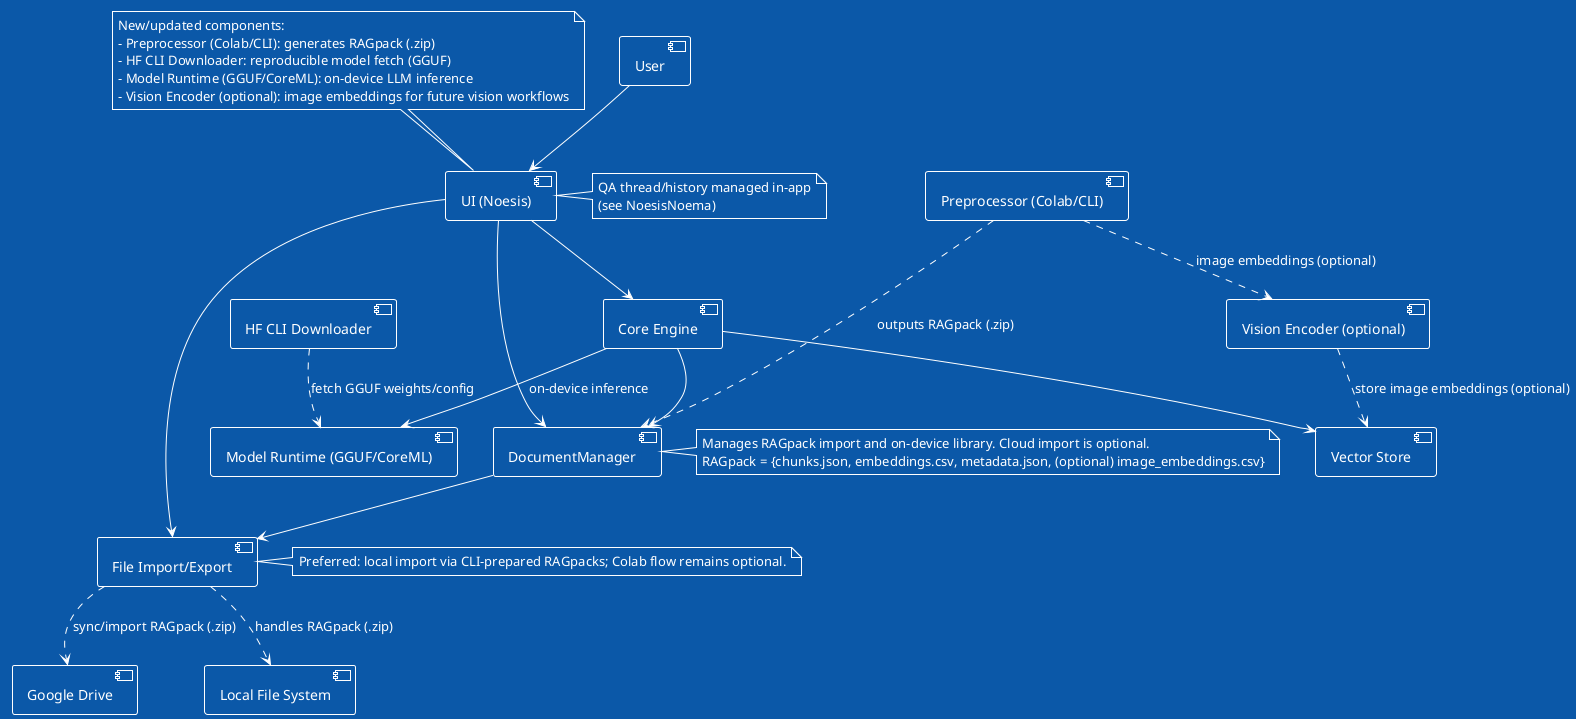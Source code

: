 @startuml
!theme plain
!theme amiga

note as N_LEGEND
  New/updated components:
  - Preprocessor (Colab/CLI): generates RAGpack (.zip)
  - HF CLI Downloader: reproducible model fetch (GGUF)
  - Model Runtime (GGUF/CoreML): on-device LLM inference
  - Vision Encoder (optional): image embeddings for future vision workflows
end note
N_LEGEND -[hidden]- [UI (Noesis)]

[User] --> [UI (Noesis)]
[UI (Noesis)] --> [Core Engine]
[UI (Noesis)] --> [DocumentManager]
[UI (Noesis)] --> [File Import/Export]

note right of [UI (Noesis)]
  QA thread/history managed in-app
  (see NoesisNoema)
end note

note right of [DocumentManager]
  Manages RAGpack import and on-device library. Cloud import is optional.
  RAGpack = {chunks.json, embeddings.csv, metadata.json, (optional) image_embeddings.csv}
end note

[Core Engine] --> [Vector Store]
[Core Engine] --> [DocumentManager]

[DocumentManager] --> [File Import/Export]
[File Import/Export] ..> [Google Drive] : sync/import RAGpack (.zip)
[File Import/Export] ..> [Local File System] : handles RAGpack (.zip)

note right of [File Import/Export]
  Preferred: local import via CLI-prepared RAGpacks; Colab flow remains optional.
end note

[Preprocessor (Colab/CLI)] ..> [DocumentManager] : outputs RAGpack (.zip)
[Preprocessor (Colab/CLI)] ..> [Vision Encoder (optional)] : image embeddings (optional)
[Vision Encoder (optional)] ..> [Vector Store] : store image embeddings (optional)

[HF CLI Downloader] ..> [Model Runtime (GGUF/CoreML)] : fetch GGUF weights/config
[Core Engine] --> [Model Runtime (GGUF/CoreML)] : on-device inference

@enduml